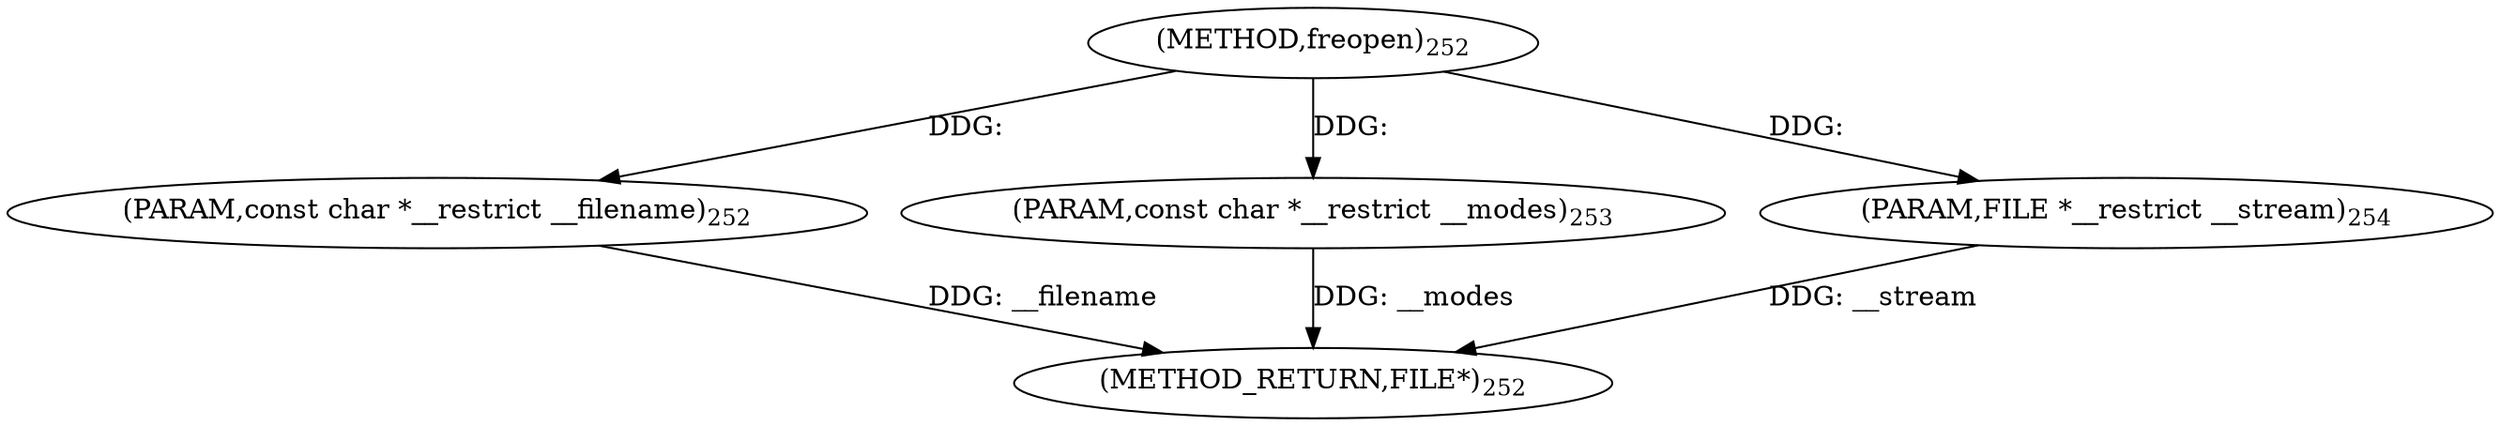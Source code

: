 digraph "freopen" {  
"2515" [label = <(METHOD,freopen)<SUB>252</SUB>> ]
"2519" [label = <(METHOD_RETURN,FILE*)<SUB>252</SUB>> ]
"2516" [label = <(PARAM,const char *__restrict __filename)<SUB>252</SUB>> ]
"2517" [label = <(PARAM,const char *__restrict __modes)<SUB>253</SUB>> ]
"2518" [label = <(PARAM,FILE *__restrict __stream)<SUB>254</SUB>> ]
  "2516" -> "2519"  [ label = "DDG: __filename"] 
  "2517" -> "2519"  [ label = "DDG: __modes"] 
  "2518" -> "2519"  [ label = "DDG: __stream"] 
  "2515" -> "2516"  [ label = "DDG: "] 
  "2515" -> "2517"  [ label = "DDG: "] 
  "2515" -> "2518"  [ label = "DDG: "] 
}
